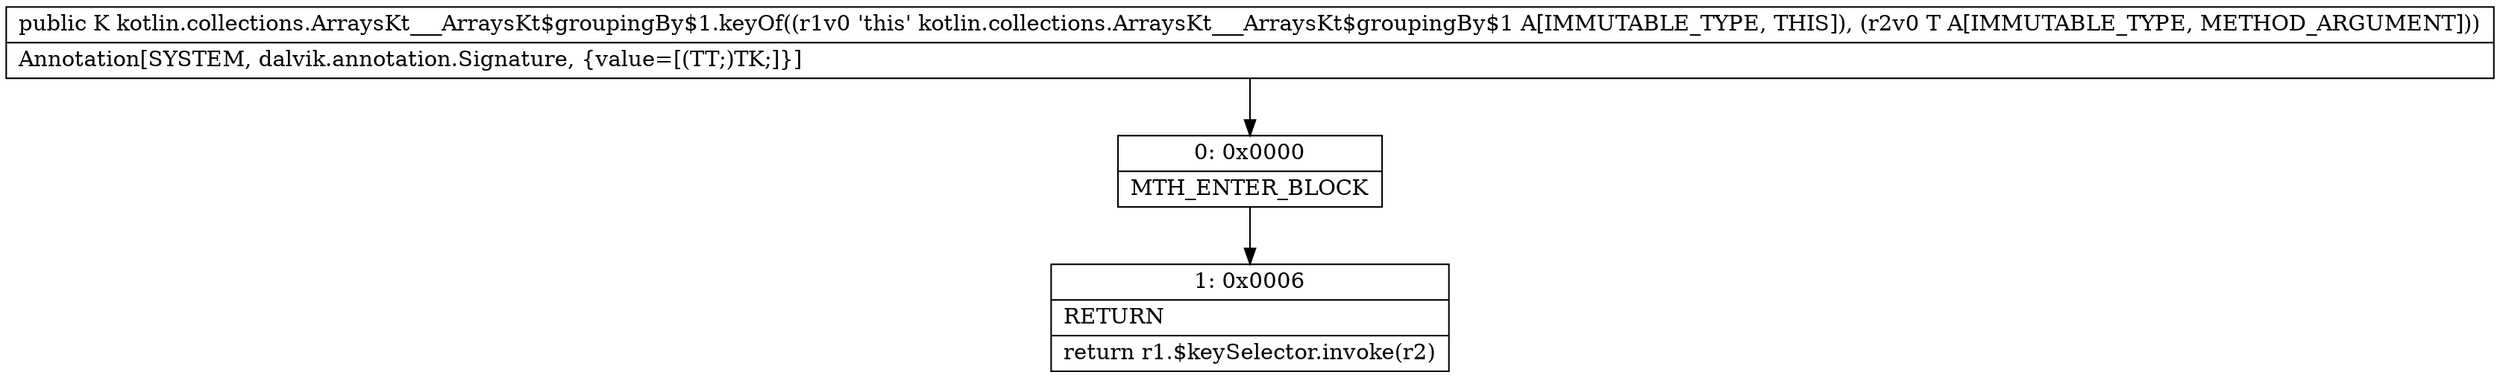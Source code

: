 digraph "CFG forkotlin.collections.ArraysKt___ArraysKt$groupingBy$1.keyOf(Ljava\/lang\/Object;)Ljava\/lang\/Object;" {
Node_0 [shape=record,label="{0\:\ 0x0000|MTH_ENTER_BLOCK\l}"];
Node_1 [shape=record,label="{1\:\ 0x0006|RETURN\l|return r1.$keySelector.invoke(r2)\l}"];
MethodNode[shape=record,label="{public K kotlin.collections.ArraysKt___ArraysKt$groupingBy$1.keyOf((r1v0 'this' kotlin.collections.ArraysKt___ArraysKt$groupingBy$1 A[IMMUTABLE_TYPE, THIS]), (r2v0 T A[IMMUTABLE_TYPE, METHOD_ARGUMENT]))  | Annotation[SYSTEM, dalvik.annotation.Signature, \{value=[(TT;)TK;]\}]\l}"];
MethodNode -> Node_0;
Node_0 -> Node_1;
}

